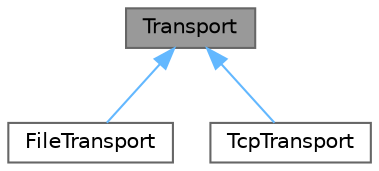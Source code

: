 digraph "Transport"
{
 // LATEX_PDF_SIZE
  bgcolor="transparent";
  edge [fontname=Helvetica,fontsize=10,labelfontname=Helvetica,labelfontsize=10];
  node [fontname=Helvetica,fontsize=10,shape=box,height=0.2,width=0.4];
  Node1 [id="Node000001",label="Transport",height=0.2,width=0.4,color="gray40", fillcolor="grey60", style="filled", fontcolor="black",tooltip="Abstract transport over any of the supported transports."];
  Node1 -> Node2 [id="edge1_Node000001_Node000002",dir="back",color="steelblue1",style="solid",tooltip=" "];
  Node2 [id="Node000002",label="FileTransport",height=0.2,width=0.4,color="gray40", fillcolor="white", style="filled",URL="$class_file_transport.html",tooltip=" "];
  Node1 -> Node3 [id="edge2_Node000001_Node000003",dir="back",color="steelblue1",style="solid",tooltip=" "];
  Node3 [id="Node000003",label="TcpTransport",height=0.2,width=0.4,color="gray40", fillcolor="white", style="filled",URL="$class_tcp_transport.html",tooltip=" "];
}

